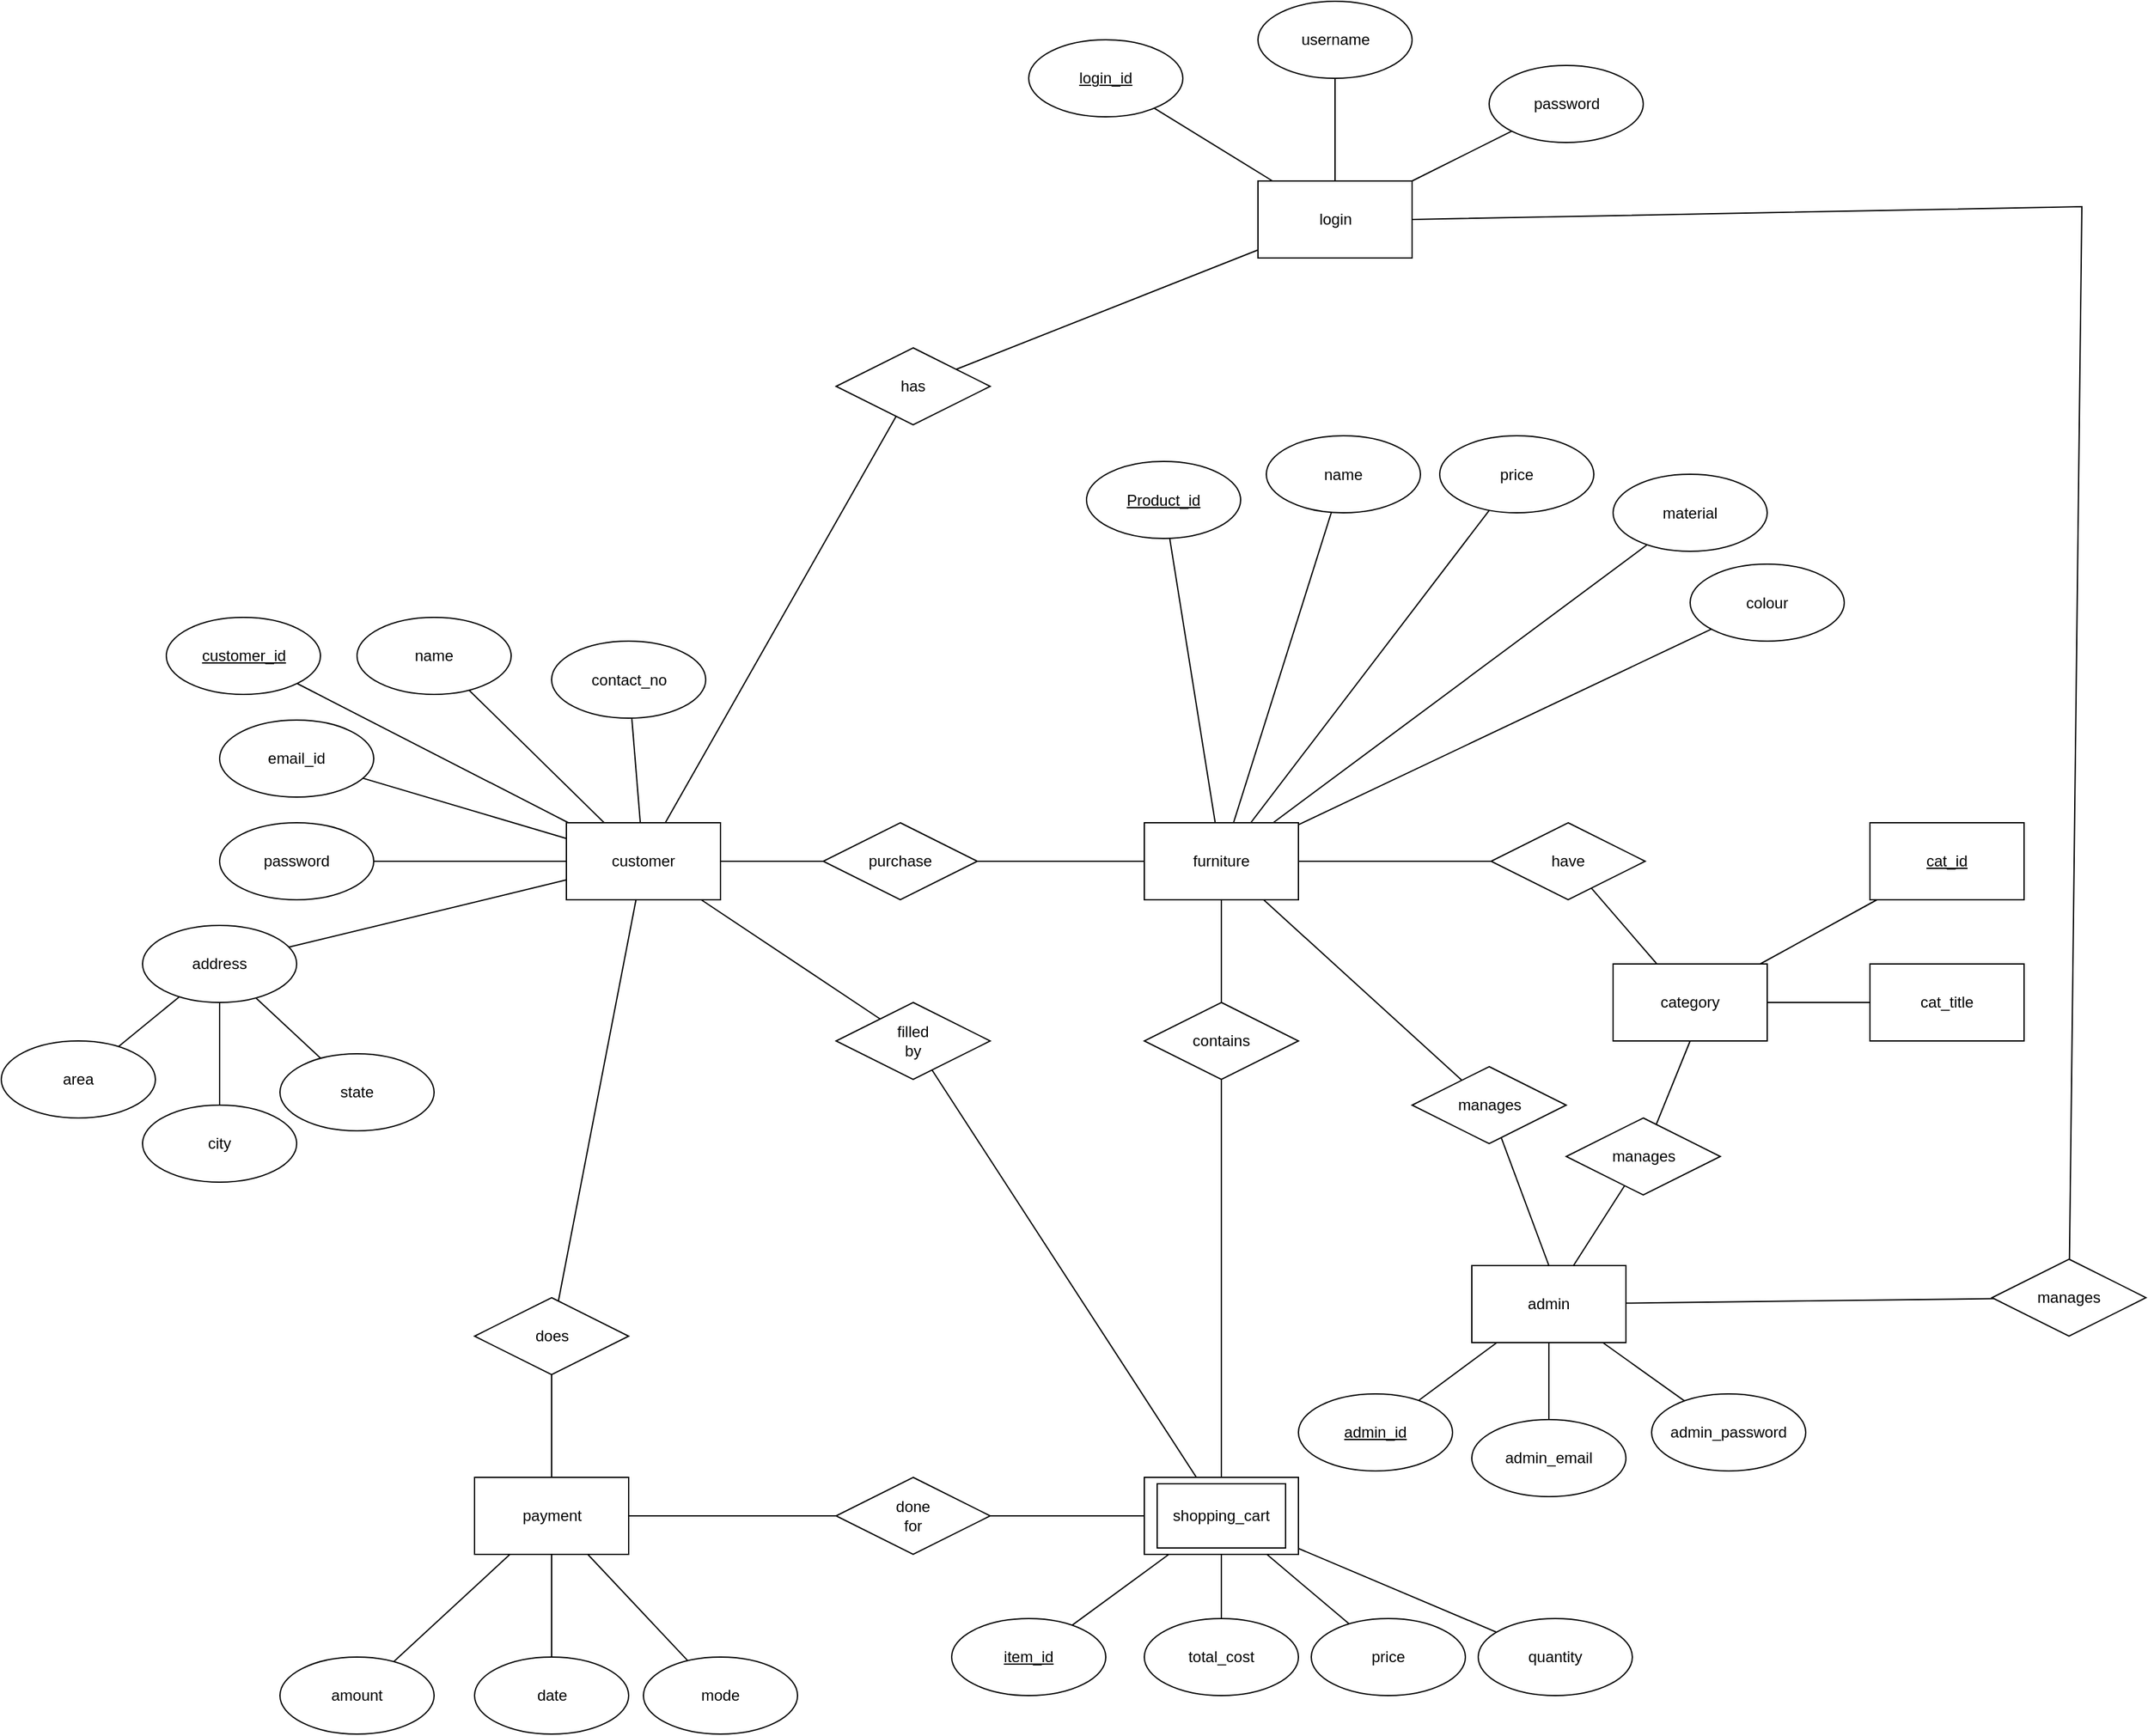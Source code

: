 <mxfile version="12.2.2" type="device" pages="1"><diagram id="jmvsXLsQk2CX8HyzUxFJ" name="Page-1"><mxGraphModel dx="4217" dy="3060" grid="1" gridSize="10" guides="1" tooltips="1" connect="1" arrows="1" fold="1" page="1" pageScale="1" pageWidth="850" pageHeight="1100" math="0" shadow="0"><root><mxCell id="0"/><mxCell id="1" parent="0"/><mxCell id="nUI5JcbXp8N1SXNBeCvQ-3" value="" style="rounded=0;orthogonalLoop=1;jettySize=auto;html=1;endArrow=none;endFill=0;" edge="1" parent="1" source="nUI5JcbXp8N1SXNBeCvQ-1" target="nUI5JcbXp8N1SXNBeCvQ-2"><mxGeometry relative="1" as="geometry"/></mxCell><mxCell id="nUI5JcbXp8N1SXNBeCvQ-5" value="" style="rounded=0;orthogonalLoop=1;jettySize=auto;html=1;endArrow=none;endFill=0;" edge="1" parent="1" source="nUI5JcbXp8N1SXNBeCvQ-1" target="nUI5JcbXp8N1SXNBeCvQ-4"><mxGeometry relative="1" as="geometry"/></mxCell><mxCell id="nUI5JcbXp8N1SXNBeCvQ-7" value="" style="edgeStyle=none;rounded=0;orthogonalLoop=1;jettySize=auto;html=1;endArrow=none;endFill=0;" edge="1" parent="1" source="nUI5JcbXp8N1SXNBeCvQ-1" target="nUI5JcbXp8N1SXNBeCvQ-6"><mxGeometry relative="1" as="geometry"/></mxCell><mxCell id="nUI5JcbXp8N1SXNBeCvQ-9" value="" style="edgeStyle=none;rounded=0;orthogonalLoop=1;jettySize=auto;html=1;endArrow=none;endFill=0;" edge="1" parent="1" source="nUI5JcbXp8N1SXNBeCvQ-1" target="nUI5JcbXp8N1SXNBeCvQ-8"><mxGeometry relative="1" as="geometry"/></mxCell><mxCell id="nUI5JcbXp8N1SXNBeCvQ-11" value="" style="edgeStyle=none;rounded=0;orthogonalLoop=1;jettySize=auto;html=1;endArrow=none;endFill=0;" edge="1" parent="1" source="nUI5JcbXp8N1SXNBeCvQ-1" target="nUI5JcbXp8N1SXNBeCvQ-10"><mxGeometry relative="1" as="geometry"/></mxCell><mxCell id="nUI5JcbXp8N1SXNBeCvQ-13" value="" style="edgeStyle=none;rounded=0;orthogonalLoop=1;jettySize=auto;html=1;endArrow=none;endFill=0;" edge="1" parent="1" source="nUI5JcbXp8N1SXNBeCvQ-1" target="nUI5JcbXp8N1SXNBeCvQ-12"><mxGeometry relative="1" as="geometry"/></mxCell><mxCell id="nUI5JcbXp8N1SXNBeCvQ-21" value="" style="edgeStyle=none;rounded=0;orthogonalLoop=1;jettySize=auto;html=1;endArrow=none;endFill=0;" edge="1" parent="1" source="nUI5JcbXp8N1SXNBeCvQ-1" target="nUI5JcbXp8N1SXNBeCvQ-20"><mxGeometry relative="1" as="geometry"/></mxCell><mxCell id="nUI5JcbXp8N1SXNBeCvQ-58" value="" style="edgeStyle=none;rounded=0;orthogonalLoop=1;jettySize=auto;html=1;endArrow=none;endFill=0;" edge="1" parent="1" source="nUI5JcbXp8N1SXNBeCvQ-1" target="nUI5JcbXp8N1SXNBeCvQ-57"><mxGeometry relative="1" as="geometry"/></mxCell><mxCell id="nUI5JcbXp8N1SXNBeCvQ-61" value="" style="edgeStyle=none;rounded=0;orthogonalLoop=1;jettySize=auto;html=1;endArrow=none;endFill=0;" edge="1" parent="1" source="nUI5JcbXp8N1SXNBeCvQ-1" target="nUI5JcbXp8N1SXNBeCvQ-60"><mxGeometry relative="1" as="geometry"/></mxCell><mxCell id="nUI5JcbXp8N1SXNBeCvQ-93" value="" style="edgeStyle=none;rounded=0;orthogonalLoop=1;jettySize=auto;html=1;endArrow=none;endFill=0;" edge="1" parent="1" source="nUI5JcbXp8N1SXNBeCvQ-1" target="nUI5JcbXp8N1SXNBeCvQ-92"><mxGeometry relative="1" as="geometry"/></mxCell><mxCell id="nUI5JcbXp8N1SXNBeCvQ-1" value="customer" style="rounded=0;whiteSpace=wrap;html=1;" vertex="1" parent="1"><mxGeometry x="70" y="420" width="120" height="60" as="geometry"/></mxCell><mxCell id="nUI5JcbXp8N1SXNBeCvQ-95" value="" style="edgeStyle=none;rounded=0;orthogonalLoop=1;jettySize=auto;html=1;endArrow=none;endFill=0;" edge="1" parent="1" source="nUI5JcbXp8N1SXNBeCvQ-92" target="nUI5JcbXp8N1SXNBeCvQ-94"><mxGeometry relative="1" as="geometry"/></mxCell><mxCell id="nUI5JcbXp8N1SXNBeCvQ-92" value="has" style="rhombus;whiteSpace=wrap;html=1;fontFamily=Helvetica;fontSize=12;fontColor=#000000;align=center;strokeColor=#000000;fillColor=#ffffff;" vertex="1" parent="1"><mxGeometry x="280" y="50" width="120" height="60" as="geometry"/></mxCell><mxCell id="nUI5JcbXp8N1SXNBeCvQ-97" value="" style="edgeStyle=none;rounded=0;orthogonalLoop=1;jettySize=auto;html=1;endArrow=none;endFill=0;" edge="1" parent="1" source="nUI5JcbXp8N1SXNBeCvQ-94" target="nUI5JcbXp8N1SXNBeCvQ-96"><mxGeometry relative="1" as="geometry"/></mxCell><mxCell id="nUI5JcbXp8N1SXNBeCvQ-99" value="" style="edgeStyle=none;rounded=0;orthogonalLoop=1;jettySize=auto;html=1;endArrow=none;endFill=0;" edge="1" parent="1" source="nUI5JcbXp8N1SXNBeCvQ-94" target="nUI5JcbXp8N1SXNBeCvQ-98"><mxGeometry relative="1" as="geometry"/></mxCell><mxCell id="nUI5JcbXp8N1SXNBeCvQ-101" value="" style="edgeStyle=none;rounded=0;orthogonalLoop=1;jettySize=auto;html=1;endArrow=none;endFill=0;" edge="1" parent="1" source="nUI5JcbXp8N1SXNBeCvQ-94" target="nUI5JcbXp8N1SXNBeCvQ-100"><mxGeometry relative="1" as="geometry"/></mxCell><mxCell id="nUI5JcbXp8N1SXNBeCvQ-94" value="login" style="rounded=0;whiteSpace=wrap;html=1;fontFamily=Helvetica;fontSize=12;fontColor=#000000;align=center;strokeColor=#000000;fillColor=#ffffff;" vertex="1" parent="1"><mxGeometry x="608.5" y="-80" width="120" height="60" as="geometry"/></mxCell><mxCell id="nUI5JcbXp8N1SXNBeCvQ-100" value="&lt;u&gt;login_id&lt;/u&gt;" style="ellipse;whiteSpace=wrap;html=1;fontFamily=Helvetica;fontSize=12;fontColor=#000000;align=center;strokeColor=#000000;fillColor=#ffffff;" vertex="1" parent="1"><mxGeometry x="430" y="-190" width="120" height="60" as="geometry"/></mxCell><mxCell id="nUI5JcbXp8N1SXNBeCvQ-98" value="password" style="ellipse;whiteSpace=wrap;html=1;fontFamily=Helvetica;fontSize=12;fontColor=#000000;align=center;strokeColor=#000000;fillColor=#ffffff;" vertex="1" parent="1"><mxGeometry x="788.5" y="-170" width="120" height="60" as="geometry"/></mxCell><mxCell id="nUI5JcbXp8N1SXNBeCvQ-96" value="username" style="ellipse;whiteSpace=wrap;html=1;fontFamily=Helvetica;fontSize=12;fontColor=#000000;align=center;strokeColor=#000000;fillColor=#ffffff;" vertex="1" parent="1"><mxGeometry x="608.5" y="-220" width="120" height="60" as="geometry"/></mxCell><mxCell id="nUI5JcbXp8N1SXNBeCvQ-63" value="" style="edgeStyle=none;rounded=0;orthogonalLoop=1;jettySize=auto;html=1;endArrow=none;endFill=0;entryX=0;entryY=0.5;entryDx=0;entryDy=0;" edge="1" parent="1" source="nUI5JcbXp8N1SXNBeCvQ-60" target="nUI5JcbXp8N1SXNBeCvQ-72"><mxGeometry relative="1" as="geometry"><mxPoint x="530" y="450" as="targetPoint"/></mxGeometry></mxCell><mxCell id="nUI5JcbXp8N1SXNBeCvQ-60" value="purchase" style="rhombus;whiteSpace=wrap;html=1;fontFamily=Helvetica;fontSize=12;fontColor=#000000;align=center;strokeColor=#000000;fillColor=#ffffff;" vertex="1" parent="1"><mxGeometry x="270" y="420" width="120" height="60" as="geometry"/></mxCell><mxCell id="nUI5JcbXp8N1SXNBeCvQ-59" style="edgeStyle=none;rounded=0;orthogonalLoop=1;jettySize=auto;html=1;endArrow=none;endFill=0;" edge="1" parent="1" source="nUI5JcbXp8N1SXNBeCvQ-57" target="nUI5JcbXp8N1SXNBeCvQ-34"><mxGeometry relative="1" as="geometry"/></mxCell><mxCell id="nUI5JcbXp8N1SXNBeCvQ-57" value="filled&lt;br&gt;by" style="rhombus;whiteSpace=wrap;html=1;fontFamily=Helvetica;fontSize=12;fontColor=#000000;align=center;strokeColor=#000000;fillColor=#ffffff;" vertex="1" parent="1"><mxGeometry x="280" y="560" width="120" height="60" as="geometry"/></mxCell><mxCell id="nUI5JcbXp8N1SXNBeCvQ-23" value="" style="edgeStyle=none;rounded=0;orthogonalLoop=1;jettySize=auto;html=1;endArrow=none;endFill=0;" edge="1" parent="1" source="nUI5JcbXp8N1SXNBeCvQ-20" target="nUI5JcbXp8N1SXNBeCvQ-22"><mxGeometry relative="1" as="geometry"/></mxCell><mxCell id="nUI5JcbXp8N1SXNBeCvQ-20" value="does" style="rhombus;whiteSpace=wrap;html=1;fontFamily=Helvetica;fontSize=12;fontColor=#000000;align=center;strokeColor=#000000;fillColor=#ffffff;" vertex="1" parent="1"><mxGeometry x="-1.5" y="790" width="120" height="60" as="geometry"/></mxCell><mxCell id="nUI5JcbXp8N1SXNBeCvQ-25" value="" style="edgeStyle=none;rounded=0;orthogonalLoop=1;jettySize=auto;html=1;endArrow=none;endFill=0;" edge="1" parent="1" source="nUI5JcbXp8N1SXNBeCvQ-22" target="nUI5JcbXp8N1SXNBeCvQ-24"><mxGeometry relative="1" as="geometry"/></mxCell><mxCell id="nUI5JcbXp8N1SXNBeCvQ-27" value="" style="edgeStyle=none;rounded=0;orthogonalLoop=1;jettySize=auto;html=1;endArrow=none;endFill=0;" edge="1" parent="1" source="nUI5JcbXp8N1SXNBeCvQ-22" target="nUI5JcbXp8N1SXNBeCvQ-26"><mxGeometry relative="1" as="geometry"/></mxCell><mxCell id="nUI5JcbXp8N1SXNBeCvQ-29" value="" style="edgeStyle=none;rounded=0;orthogonalLoop=1;jettySize=auto;html=1;endArrow=none;endFill=0;" edge="1" parent="1" source="nUI5JcbXp8N1SXNBeCvQ-22" target="nUI5JcbXp8N1SXNBeCvQ-28"><mxGeometry relative="1" as="geometry"/></mxCell><mxCell id="nUI5JcbXp8N1SXNBeCvQ-31" value="" style="edgeStyle=none;rounded=0;orthogonalLoop=1;jettySize=auto;html=1;endArrow=none;endFill=0;" edge="1" parent="1" source="nUI5JcbXp8N1SXNBeCvQ-22" target="nUI5JcbXp8N1SXNBeCvQ-30"><mxGeometry relative="1" as="geometry"/></mxCell><mxCell id="nUI5JcbXp8N1SXNBeCvQ-22" value="payment" style="rounded=0;whiteSpace=wrap;html=1;fontFamily=Helvetica;fontSize=12;fontColor=#000000;align=center;strokeColor=#000000;fillColor=#ffffff;" vertex="1" parent="1"><mxGeometry x="-1.5" y="930" width="120" height="60" as="geometry"/></mxCell><mxCell id="nUI5JcbXp8N1SXNBeCvQ-33" value="" style="edgeStyle=none;rounded=0;orthogonalLoop=1;jettySize=auto;html=1;endArrow=none;endFill=0;" edge="1" parent="1" source="nUI5JcbXp8N1SXNBeCvQ-30" target="nUI5JcbXp8N1SXNBeCvQ-32"><mxGeometry relative="1" as="geometry"/></mxCell><mxCell id="nUI5JcbXp8N1SXNBeCvQ-30" value="done&lt;br&gt;for" style="rhombus;whiteSpace=wrap;html=1;fontFamily=Helvetica;fontSize=12;fontColor=#000000;align=center;strokeColor=#000000;fillColor=#ffffff;" vertex="1" parent="1"><mxGeometry x="280" y="930" width="120" height="60" as="geometry"/></mxCell><mxCell id="nUI5JcbXp8N1SXNBeCvQ-28" value="mode" style="ellipse;whiteSpace=wrap;html=1;fontFamily=Helvetica;fontSize=12;fontColor=#000000;align=center;strokeColor=#000000;fillColor=#ffffff;" vertex="1" parent="1"><mxGeometry x="130" y="1070" width="120" height="60" as="geometry"/></mxCell><mxCell id="nUI5JcbXp8N1SXNBeCvQ-26" value="date" style="ellipse;whiteSpace=wrap;html=1;fontFamily=Helvetica;fontSize=12;fontColor=#000000;align=center;strokeColor=#000000;fillColor=#ffffff;" vertex="1" parent="1"><mxGeometry x="-1.5" y="1070" width="120" height="60" as="geometry"/></mxCell><mxCell id="nUI5JcbXp8N1SXNBeCvQ-24" value="amount" style="ellipse;whiteSpace=wrap;html=1;fontFamily=Helvetica;fontSize=12;fontColor=#000000;align=center;strokeColor=#000000;fillColor=#ffffff;" vertex="1" parent="1"><mxGeometry x="-153" y="1070" width="120" height="60" as="geometry"/></mxCell><mxCell id="nUI5JcbXp8N1SXNBeCvQ-15" value="" style="edgeStyle=none;rounded=0;orthogonalLoop=1;jettySize=auto;html=1;endArrow=none;endFill=0;" edge="1" parent="1" source="nUI5JcbXp8N1SXNBeCvQ-12" target="nUI5JcbXp8N1SXNBeCvQ-14"><mxGeometry relative="1" as="geometry"/></mxCell><mxCell id="nUI5JcbXp8N1SXNBeCvQ-17" value="" style="edgeStyle=none;rounded=0;orthogonalLoop=1;jettySize=auto;html=1;endArrow=none;endFill=0;" edge="1" parent="1" source="nUI5JcbXp8N1SXNBeCvQ-12" target="nUI5JcbXp8N1SXNBeCvQ-16"><mxGeometry relative="1" as="geometry"/></mxCell><mxCell id="nUI5JcbXp8N1SXNBeCvQ-19" value="" style="edgeStyle=none;rounded=0;orthogonalLoop=1;jettySize=auto;html=1;endArrow=none;endFill=0;" edge="1" parent="1" source="nUI5JcbXp8N1SXNBeCvQ-12" target="nUI5JcbXp8N1SXNBeCvQ-18"><mxGeometry relative="1" as="geometry"/></mxCell><mxCell id="nUI5JcbXp8N1SXNBeCvQ-12" value="address" style="ellipse;whiteSpace=wrap;html=1;fontFamily=Helvetica;fontSize=12;fontColor=#000000;align=center;strokeColor=#000000;fillColor=#ffffff;" vertex="1" parent="1"><mxGeometry x="-260" y="500" width="120" height="60" as="geometry"/></mxCell><mxCell id="nUI5JcbXp8N1SXNBeCvQ-18" value="state" style="ellipse;whiteSpace=wrap;html=1;fontFamily=Helvetica;fontSize=12;fontColor=#000000;align=center;strokeColor=#000000;fillColor=#ffffff;" vertex="1" parent="1"><mxGeometry x="-153" y="600" width="120" height="60" as="geometry"/></mxCell><mxCell id="nUI5JcbXp8N1SXNBeCvQ-16" value="city" style="ellipse;whiteSpace=wrap;html=1;fontFamily=Helvetica;fontSize=12;fontColor=#000000;align=center;strokeColor=#000000;fillColor=#ffffff;" vertex="1" parent="1"><mxGeometry x="-260" y="640" width="120" height="60" as="geometry"/></mxCell><mxCell id="nUI5JcbXp8N1SXNBeCvQ-14" value="area" style="ellipse;whiteSpace=wrap;html=1;fontFamily=Helvetica;fontSize=12;fontColor=#000000;align=center;strokeColor=#000000;fillColor=#ffffff;" vertex="1" parent="1"><mxGeometry x="-370" y="590" width="120" height="60" as="geometry"/></mxCell><mxCell id="nUI5JcbXp8N1SXNBeCvQ-10" value="contact_no" style="ellipse;whiteSpace=wrap;html=1;fontFamily=Helvetica;fontSize=12;fontColor=#000000;align=center;strokeColor=#000000;fillColor=#ffffff;" vertex="1" parent="1"><mxGeometry x="58.5" y="278.5" width="120" height="60" as="geometry"/></mxCell><mxCell id="nUI5JcbXp8N1SXNBeCvQ-8" value="name" style="ellipse;whiteSpace=wrap;html=1;fontFamily=Helvetica;fontSize=12;fontColor=#000000;align=center;strokeColor=#000000;fillColor=#ffffff;" vertex="1" parent="1"><mxGeometry x="-93" y="260" width="120" height="60" as="geometry"/></mxCell><mxCell id="nUI5JcbXp8N1SXNBeCvQ-6" value="&lt;u&gt;customer_id&lt;/u&gt;" style="ellipse;whiteSpace=wrap;html=1;fontFamily=Helvetica;fontSize=12;fontColor=#000000;align=center;strokeColor=#000000;fillColor=#ffffff;" vertex="1" parent="1"><mxGeometry x="-241.5" y="260" width="120" height="60" as="geometry"/></mxCell><mxCell id="nUI5JcbXp8N1SXNBeCvQ-4" value="email_id" style="ellipse;whiteSpace=wrap;html=1;fontFamily=Helvetica;fontSize=12;fontColor=#000000;align=center;strokeColor=#000000;fillColor=#ffffff;" vertex="1" parent="1"><mxGeometry x="-200" y="340" width="120" height="60" as="geometry"/></mxCell><mxCell id="nUI5JcbXp8N1SXNBeCvQ-2" value="password" style="ellipse;whiteSpace=wrap;html=1;fontFamily=Helvetica;fontSize=12;fontColor=#000000;align=center;strokeColor=#000000;fillColor=#ffffff;" vertex="1" parent="1"><mxGeometry x="-200" y="420" width="120" height="60" as="geometry"/></mxCell><mxCell id="nUI5JcbXp8N1SXNBeCvQ-35" value="" style="group" vertex="1" connectable="0" parent="1"><mxGeometry x="520" y="930" width="120" height="60" as="geometry"/></mxCell><mxCell id="nUI5JcbXp8N1SXNBeCvQ-32" value="shopping_cart" style="rounded=0;whiteSpace=wrap;html=1;fontFamily=Helvetica;fontSize=12;fontColor=#000000;align=center;strokeColor=#000000;fillColor=#ffffff;" vertex="1" parent="nUI5JcbXp8N1SXNBeCvQ-35"><mxGeometry width="120" height="60" as="geometry"/></mxCell><mxCell id="nUI5JcbXp8N1SXNBeCvQ-34" value="" style="rounded=0;whiteSpace=wrap;html=1;fontFamily=Helvetica;fontSize=12;fontColor=#000000;align=center;strokeColor=#000000;fillColor=none;" vertex="1" parent="nUI5JcbXp8N1SXNBeCvQ-35"><mxGeometry x="10" y="5" width="100" height="50" as="geometry"/></mxCell><mxCell id="nUI5JcbXp8N1SXNBeCvQ-41" value="price" style="ellipse;whiteSpace=wrap;html=1;fontFamily=Helvetica;fontSize=12;fontColor=#000000;align=center;strokeColor=#000000;fillColor=#ffffff;" vertex="1" parent="1"><mxGeometry x="650" y="1040" width="120" height="60" as="geometry"/></mxCell><mxCell id="nUI5JcbXp8N1SXNBeCvQ-42" value="" style="edgeStyle=none;rounded=0;orthogonalLoop=1;jettySize=auto;html=1;endArrow=none;endFill=0;" edge="1" parent="1" source="nUI5JcbXp8N1SXNBeCvQ-32" target="nUI5JcbXp8N1SXNBeCvQ-41"><mxGeometry relative="1" as="geometry"/></mxCell><mxCell id="nUI5JcbXp8N1SXNBeCvQ-48" value="&lt;u&gt;item_id&lt;/u&gt;" style="ellipse;whiteSpace=wrap;html=1;fontFamily=Helvetica;fontSize=12;fontColor=#000000;align=center;strokeColor=#000000;fillColor=#ffffff;" vertex="1" parent="1"><mxGeometry x="370" y="1040" width="120" height="60" as="geometry"/></mxCell><mxCell id="nUI5JcbXp8N1SXNBeCvQ-49" value="" style="edgeStyle=none;rounded=0;orthogonalLoop=1;jettySize=auto;html=1;endArrow=none;endFill=0;" edge="1" parent="1" source="nUI5JcbXp8N1SXNBeCvQ-32" target="nUI5JcbXp8N1SXNBeCvQ-48"><mxGeometry relative="1" as="geometry"/></mxCell><mxCell id="nUI5JcbXp8N1SXNBeCvQ-52" value="total_cost" style="ellipse;whiteSpace=wrap;html=1;fontFamily=Helvetica;fontSize=12;fontColor=#000000;align=center;strokeColor=#000000;fillColor=#ffffff;" vertex="1" parent="1"><mxGeometry x="520" y="1040" width="120" height="60" as="geometry"/></mxCell><mxCell id="nUI5JcbXp8N1SXNBeCvQ-53" value="" style="edgeStyle=none;rounded=0;orthogonalLoop=1;jettySize=auto;html=1;endArrow=none;endFill=0;" edge="1" parent="1" source="nUI5JcbXp8N1SXNBeCvQ-32" target="nUI5JcbXp8N1SXNBeCvQ-52"><mxGeometry relative="1" as="geometry"/></mxCell><mxCell id="nUI5JcbXp8N1SXNBeCvQ-54" value="quantity" style="ellipse;whiteSpace=wrap;html=1;fontFamily=Helvetica;fontSize=12;fontColor=#000000;align=center;strokeColor=#000000;fillColor=#ffffff;" vertex="1" parent="1"><mxGeometry x="780" y="1040" width="120" height="60" as="geometry"/></mxCell><mxCell id="nUI5JcbXp8N1SXNBeCvQ-55" value="" style="edgeStyle=none;rounded=0;orthogonalLoop=1;jettySize=auto;html=1;endArrow=none;endFill=0;" edge="1" parent="1" source="nUI5JcbXp8N1SXNBeCvQ-32" target="nUI5JcbXp8N1SXNBeCvQ-54"><mxGeometry relative="1" as="geometry"/></mxCell><mxCell id="nUI5JcbXp8N1SXNBeCvQ-66" value="" style="edgeStyle=none;rounded=0;orthogonalLoop=1;jettySize=auto;html=1;endArrow=none;endFill=0;" edge="1" parent="1" source="nUI5JcbXp8N1SXNBeCvQ-72" target="nUI5JcbXp8N1SXNBeCvQ-78"><mxGeometry relative="1" as="geometry"/></mxCell><mxCell id="nUI5JcbXp8N1SXNBeCvQ-67" value="" style="edgeStyle=none;rounded=0;orthogonalLoop=1;jettySize=auto;html=1;endArrow=none;endFill=0;" edge="1" parent="1" source="nUI5JcbXp8N1SXNBeCvQ-72" target="nUI5JcbXp8N1SXNBeCvQ-77"><mxGeometry relative="1" as="geometry"/></mxCell><mxCell id="nUI5JcbXp8N1SXNBeCvQ-68" value="" style="edgeStyle=none;rounded=0;orthogonalLoop=1;jettySize=auto;html=1;endArrow=none;endFill=0;" edge="1" parent="1" source="nUI5JcbXp8N1SXNBeCvQ-72" target="nUI5JcbXp8N1SXNBeCvQ-76"><mxGeometry relative="1" as="geometry"/></mxCell><mxCell id="nUI5JcbXp8N1SXNBeCvQ-69" value="" style="edgeStyle=none;rounded=0;orthogonalLoop=1;jettySize=auto;html=1;endArrow=none;endFill=0;" edge="1" parent="1" source="nUI5JcbXp8N1SXNBeCvQ-72" target="nUI5JcbXp8N1SXNBeCvQ-75"><mxGeometry relative="1" as="geometry"/></mxCell><mxCell id="nUI5JcbXp8N1SXNBeCvQ-70" value="" style="edgeStyle=none;rounded=0;orthogonalLoop=1;jettySize=auto;html=1;endArrow=none;endFill=0;" edge="1" parent="1" source="nUI5JcbXp8N1SXNBeCvQ-72" target="nUI5JcbXp8N1SXNBeCvQ-74"><mxGeometry relative="1" as="geometry"/></mxCell><mxCell id="nUI5JcbXp8N1SXNBeCvQ-80" value="" style="edgeStyle=none;rounded=0;orthogonalLoop=1;jettySize=auto;html=1;endArrow=none;endFill=0;" edge="1" parent="1" source="nUI5JcbXp8N1SXNBeCvQ-72" target="nUI5JcbXp8N1SXNBeCvQ-79"><mxGeometry relative="1" as="geometry"/></mxCell><mxCell id="nUI5JcbXp8N1SXNBeCvQ-90" value="" style="edgeStyle=none;rounded=0;orthogonalLoop=1;jettySize=auto;html=1;endArrow=none;endFill=0;" edge="1" parent="1" source="nUI5JcbXp8N1SXNBeCvQ-72" target="nUI5JcbXp8N1SXNBeCvQ-89"><mxGeometry relative="1" as="geometry"/></mxCell><mxCell id="nUI5JcbXp8N1SXNBeCvQ-107" value="" style="edgeStyle=none;rounded=0;orthogonalLoop=1;jettySize=auto;html=1;endArrow=none;endFill=0;" edge="1" parent="1" source="nUI5JcbXp8N1SXNBeCvQ-72" target="nUI5JcbXp8N1SXNBeCvQ-106"><mxGeometry relative="1" as="geometry"/></mxCell><mxCell id="nUI5JcbXp8N1SXNBeCvQ-72" value="furniture" style="rounded=0;whiteSpace=wrap;html=1;fontFamily=Helvetica;fontSize=12;fontColor=#000000;align=center;strokeColor=#000000;fillColor=#ffffff;" vertex="1" parent="1"><mxGeometry x="520" y="420" width="120" height="60" as="geometry"/></mxCell><mxCell id="nUI5JcbXp8N1SXNBeCvQ-110" value="" style="edgeStyle=none;rounded=0;orthogonalLoop=1;jettySize=auto;html=1;endArrow=none;endFill=0;" edge="1" parent="1" source="nUI5JcbXp8N1SXNBeCvQ-106" target="nUI5JcbXp8N1SXNBeCvQ-109"><mxGeometry relative="1" as="geometry"/></mxCell><mxCell id="nUI5JcbXp8N1SXNBeCvQ-106" value="have" style="rhombus;whiteSpace=wrap;html=1;fontFamily=Helvetica;fontSize=12;fontColor=#000000;align=center;strokeColor=#000000;fillColor=#ffffff;" vertex="1" parent="1"><mxGeometry x="790" y="420" width="120" height="60" as="geometry"/></mxCell><mxCell id="nUI5JcbXp8N1SXNBeCvQ-112" value="" style="edgeStyle=none;rounded=0;orthogonalLoop=1;jettySize=auto;html=1;endArrow=none;endFill=0;" edge="1" parent="1" source="nUI5JcbXp8N1SXNBeCvQ-109" target="nUI5JcbXp8N1SXNBeCvQ-111"><mxGeometry relative="1" as="geometry"/></mxCell><mxCell id="nUI5JcbXp8N1SXNBeCvQ-114" value="" style="edgeStyle=none;rounded=0;orthogonalLoop=1;jettySize=auto;html=1;endArrow=none;endFill=0;" edge="1" parent="1" source="nUI5JcbXp8N1SXNBeCvQ-109" target="nUI5JcbXp8N1SXNBeCvQ-113"><mxGeometry relative="1" as="geometry"/></mxCell><mxCell id="nUI5JcbXp8N1SXNBeCvQ-109" value="category" style="rounded=0;whiteSpace=wrap;html=1;fontFamily=Helvetica;fontSize=12;fontColor=#000000;align=center;strokeColor=#000000;fillColor=#ffffff;" vertex="1" parent="1"><mxGeometry x="885" y="530" width="120" height="60" as="geometry"/></mxCell><mxCell id="nUI5JcbXp8N1SXNBeCvQ-113" value="&lt;u&gt;cat_id&lt;/u&gt;" style="rounded=0;whiteSpace=wrap;html=1;fontFamily=Helvetica;fontSize=12;fontColor=#000000;align=center;strokeColor=#000000;fillColor=#ffffff;" vertex="1" parent="1"><mxGeometry x="1085" y="420" width="120" height="60" as="geometry"/></mxCell><mxCell id="nUI5JcbXp8N1SXNBeCvQ-111" value="cat_title" style="rounded=0;whiteSpace=wrap;html=1;fontFamily=Helvetica;fontSize=12;fontColor=#000000;align=center;strokeColor=#000000;fillColor=#ffffff;" vertex="1" parent="1"><mxGeometry x="1085" y="530" width="120" height="60" as="geometry"/></mxCell><mxCell id="nUI5JcbXp8N1SXNBeCvQ-91" style="edgeStyle=none;rounded=0;orthogonalLoop=1;jettySize=auto;html=1;entryX=0.5;entryY=0;entryDx=0;entryDy=0;endArrow=none;endFill=0;" edge="1" parent="1" source="nUI5JcbXp8N1SXNBeCvQ-89" target="nUI5JcbXp8N1SXNBeCvQ-85"><mxGeometry relative="1" as="geometry"/></mxCell><mxCell id="nUI5JcbXp8N1SXNBeCvQ-89" value="manages" style="rhombus;whiteSpace=wrap;html=1;fontFamily=Helvetica;fontSize=12;fontColor=#000000;align=center;strokeColor=#000000;fillColor=#ffffff;" vertex="1" parent="1"><mxGeometry x="728.5" y="610" width="120" height="60" as="geometry"/></mxCell><mxCell id="nUI5JcbXp8N1SXNBeCvQ-81" style="edgeStyle=none;rounded=0;orthogonalLoop=1;jettySize=auto;html=1;endArrow=none;endFill=0;entryX=0.5;entryY=0;entryDx=0;entryDy=0;" edge="1" parent="1" source="nUI5JcbXp8N1SXNBeCvQ-79" target="nUI5JcbXp8N1SXNBeCvQ-32"><mxGeometry relative="1" as="geometry"><mxPoint x="580" y="700" as="targetPoint"/></mxGeometry></mxCell><mxCell id="nUI5JcbXp8N1SXNBeCvQ-79" value="contains" style="rhombus;whiteSpace=wrap;html=1;fontFamily=Helvetica;fontSize=12;fontColor=#000000;align=center;strokeColor=#000000;fillColor=#ffffff;" vertex="1" parent="1"><mxGeometry x="520" y="560" width="120" height="60" as="geometry"/></mxCell><mxCell id="nUI5JcbXp8N1SXNBeCvQ-74" value="material" style="ellipse;whiteSpace=wrap;html=1;fontFamily=Helvetica;fontSize=12;fontColor=#000000;align=center;strokeColor=#000000;fillColor=#ffffff;" vertex="1" parent="1"><mxGeometry x="885" y="148.5" width="120" height="60" as="geometry"/></mxCell><mxCell id="nUI5JcbXp8N1SXNBeCvQ-75" value="colour" style="ellipse;whiteSpace=wrap;html=1;fontFamily=Helvetica;fontSize=12;fontColor=#000000;align=center;strokeColor=#000000;fillColor=#ffffff;" vertex="1" parent="1"><mxGeometry x="945" y="218.5" width="120" height="60" as="geometry"/></mxCell><mxCell id="nUI5JcbXp8N1SXNBeCvQ-76" value="name" style="ellipse;whiteSpace=wrap;html=1;fontFamily=Helvetica;fontSize=12;fontColor=#000000;align=center;strokeColor=#000000;fillColor=#ffffff;" vertex="1" parent="1"><mxGeometry x="615" y="118.5" width="120" height="60" as="geometry"/></mxCell><mxCell id="nUI5JcbXp8N1SXNBeCvQ-77" value="price" style="ellipse;whiteSpace=wrap;html=1;fontFamily=Helvetica;fontSize=12;fontColor=#000000;align=center;strokeColor=#000000;fillColor=#ffffff;" vertex="1" parent="1"><mxGeometry x="750" y="118.5" width="120" height="60" as="geometry"/></mxCell><mxCell id="nUI5JcbXp8N1SXNBeCvQ-78" value="&lt;u&gt;Product_id&lt;/u&gt;" style="ellipse;whiteSpace=wrap;html=1;fontFamily=Helvetica;fontSize=12;fontColor=#000000;align=center;strokeColor=#000000;fillColor=#ffffff;" vertex="1" parent="1"><mxGeometry x="475" y="138.5" width="120" height="60" as="geometry"/></mxCell><mxCell id="nUI5JcbXp8N1SXNBeCvQ-82" value="" style="edgeStyle=none;rounded=0;orthogonalLoop=1;jettySize=auto;html=1;endArrow=none;endFill=0;" edge="1" parent="1" source="nUI5JcbXp8N1SXNBeCvQ-85" target="nUI5JcbXp8N1SXNBeCvQ-88"><mxGeometry relative="1" as="geometry"/></mxCell><mxCell id="nUI5JcbXp8N1SXNBeCvQ-83" value="" style="edgeStyle=none;rounded=0;orthogonalLoop=1;jettySize=auto;html=1;endArrow=none;endFill=0;" edge="1" parent="1" source="nUI5JcbXp8N1SXNBeCvQ-85" target="nUI5JcbXp8N1SXNBeCvQ-87"><mxGeometry relative="1" as="geometry"/></mxCell><mxCell id="nUI5JcbXp8N1SXNBeCvQ-84" value="" style="edgeStyle=none;rounded=0;orthogonalLoop=1;jettySize=auto;html=1;endArrow=none;endFill=0;" edge="1" parent="1" source="nUI5JcbXp8N1SXNBeCvQ-85" target="nUI5JcbXp8N1SXNBeCvQ-86"><mxGeometry relative="1" as="geometry"/></mxCell><mxCell id="nUI5JcbXp8N1SXNBeCvQ-104" value="" style="edgeStyle=none;rounded=0;orthogonalLoop=1;jettySize=auto;html=1;endArrow=none;endFill=0;" edge="1" parent="1" source="nUI5JcbXp8N1SXNBeCvQ-85" target="nUI5JcbXp8N1SXNBeCvQ-103"><mxGeometry relative="1" as="geometry"/></mxCell><mxCell id="nUI5JcbXp8N1SXNBeCvQ-118" value="" style="edgeStyle=none;rounded=0;orthogonalLoop=1;jettySize=auto;html=1;endArrow=none;endFill=0;" edge="1" parent="1" source="nUI5JcbXp8N1SXNBeCvQ-85" target="nUI5JcbXp8N1SXNBeCvQ-117"><mxGeometry relative="1" as="geometry"/></mxCell><mxCell id="nUI5JcbXp8N1SXNBeCvQ-85" value="admin" style="rounded=0;whiteSpace=wrap;html=1;fontFamily=Helvetica;fontSize=12;fontColor=#000000;align=center;strokeColor=#000000;fillColor=#ffffff;" vertex="1" parent="1"><mxGeometry x="775" y="765" width="120" height="60" as="geometry"/></mxCell><mxCell id="nUI5JcbXp8N1SXNBeCvQ-119" style="edgeStyle=none;rounded=0;orthogonalLoop=1;jettySize=auto;html=1;entryX=0.5;entryY=1;entryDx=0;entryDy=0;endArrow=none;endFill=0;" edge="1" parent="1" source="nUI5JcbXp8N1SXNBeCvQ-117" target="nUI5JcbXp8N1SXNBeCvQ-109"><mxGeometry relative="1" as="geometry"/></mxCell><mxCell id="nUI5JcbXp8N1SXNBeCvQ-117" value="manages" style="rhombus;whiteSpace=wrap;html=1;fontFamily=Helvetica;fontSize=12;fontColor=#000000;align=center;strokeColor=#000000;fillColor=#ffffff;" vertex="1" parent="1"><mxGeometry x="848.5" y="650" width="120" height="60" as="geometry"/></mxCell><mxCell id="nUI5JcbXp8N1SXNBeCvQ-108" style="edgeStyle=none;rounded=0;orthogonalLoop=1;jettySize=auto;html=1;entryX=1;entryY=0.5;entryDx=0;entryDy=0;endArrow=none;endFill=0;" edge="1" parent="1" source="nUI5JcbXp8N1SXNBeCvQ-103" target="nUI5JcbXp8N1SXNBeCvQ-94"><mxGeometry relative="1" as="geometry"><Array as="points"><mxPoint x="1250" y="-60"/></Array></mxGeometry></mxCell><mxCell id="nUI5JcbXp8N1SXNBeCvQ-103" value="manages" style="rhombus;whiteSpace=wrap;html=1;fontFamily=Helvetica;fontSize=12;fontColor=#000000;align=center;strokeColor=#000000;fillColor=#ffffff;" vertex="1" parent="1"><mxGeometry x="1180" y="760" width="120" height="60" as="geometry"/></mxCell><mxCell id="nUI5JcbXp8N1SXNBeCvQ-86" value="admin_password" style="ellipse;whiteSpace=wrap;html=1;fontFamily=Helvetica;fontSize=12;fontColor=#000000;align=center;strokeColor=#000000;fillColor=#ffffff;" vertex="1" parent="1"><mxGeometry x="915" y="865" width="120" height="60" as="geometry"/></mxCell><mxCell id="nUI5JcbXp8N1SXNBeCvQ-87" value="admin_email" style="ellipse;whiteSpace=wrap;html=1;fontFamily=Helvetica;fontSize=12;fontColor=#000000;align=center;strokeColor=#000000;fillColor=#ffffff;" vertex="1" parent="1"><mxGeometry x="775" y="885" width="120" height="60" as="geometry"/></mxCell><mxCell id="nUI5JcbXp8N1SXNBeCvQ-88" value="&lt;u&gt;admin_id&lt;/u&gt;" style="ellipse;whiteSpace=wrap;html=1;fontFamily=Helvetica;fontSize=12;fontColor=#000000;align=center;strokeColor=#000000;fillColor=#ffffff;" vertex="1" parent="1"><mxGeometry x="640" y="865" width="120" height="60" as="geometry"/></mxCell></root></mxGraphModel></diagram></mxfile>
